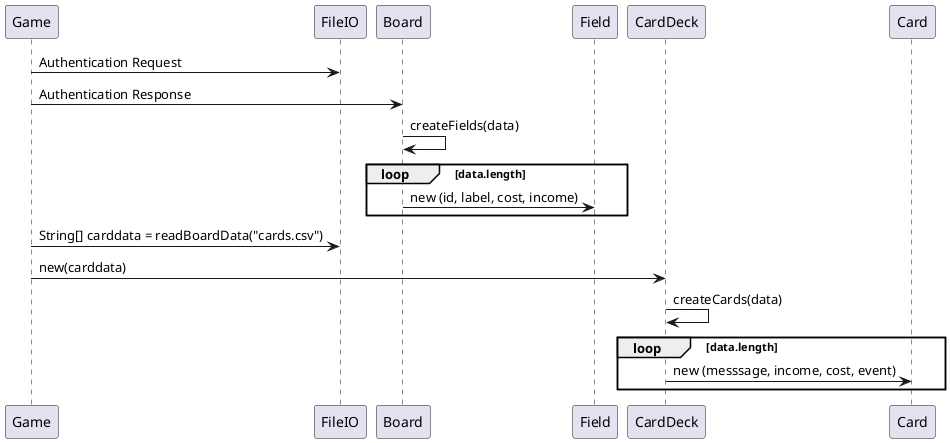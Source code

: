 @startuml
'https://plantuml.com/sequence-diagram



Game -> FileIO: Authentication Request
Game -> Board: Authentication Response
Board -> Board: createFields(data)
loop data.length
Board -> Field: new (id, label, cost, income)
end
Game -> FileIO: String[] carddata = readBoardData("cards.csv")
Game -> CardDeck: new(carddata)
CardDeck -> CardDeck: createCards(data)
loop data.length
CardDeck -> Card: new (messsage, income, cost, event)
end

@enduml